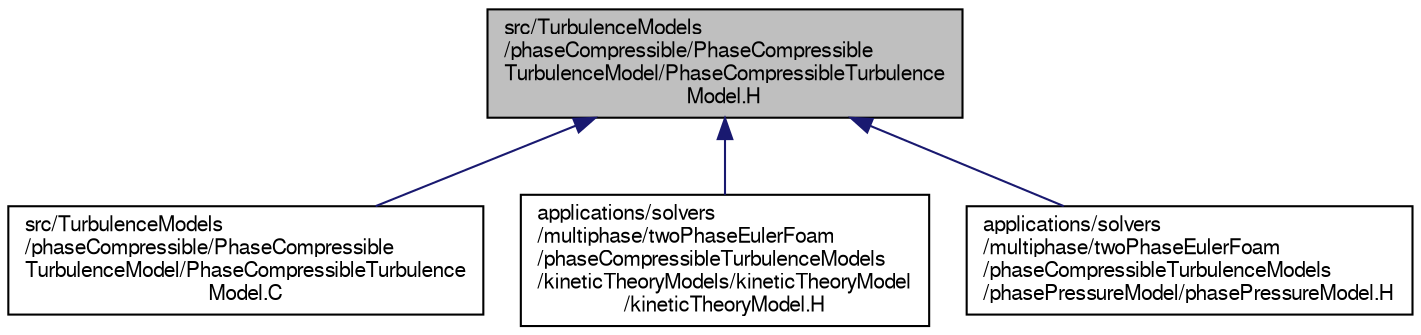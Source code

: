 digraph "src/TurbulenceModels/phaseCompressible/PhaseCompressibleTurbulenceModel/PhaseCompressibleTurbulenceModel.H"
{
  bgcolor="transparent";
  edge [fontname="FreeSans",fontsize="10",labelfontname="FreeSans",labelfontsize="10"];
  node [fontname="FreeSans",fontsize="10",shape=record];
  Node58 [label="src/TurbulenceModels\l/phaseCompressible/PhaseCompressible\lTurbulenceModel/PhaseCompressibleTurbulence\lModel.H",height=0.2,width=0.4,color="black", fillcolor="grey75", style="filled", fontcolor="black"];
  Node58 -> Node59 [dir="back",color="midnightblue",fontsize="10",style="solid",fontname="FreeSans"];
  Node59 [label="src/TurbulenceModels\l/phaseCompressible/PhaseCompressible\lTurbulenceModel/PhaseCompressibleTurbulence\lModel.C",height=0.2,width=0.4,color="black",URL="$a17735.html"];
  Node58 -> Node60 [dir="back",color="midnightblue",fontsize="10",style="solid",fontname="FreeSans"];
  Node60 [label="applications/solvers\l/multiphase/twoPhaseEulerFoam\l/phaseCompressibleTurbulenceModels\l/kineticTheoryModels/kineticTheoryModel\l/kineticTheoryModel.H",height=0.2,width=0.4,color="black",URL="$a20891.html"];
  Node58 -> Node61 [dir="back",color="midnightblue",fontsize="10",style="solid",fontname="FreeSans"];
  Node61 [label="applications/solvers\l/multiphase/twoPhaseEulerFoam\l/phaseCompressibleTurbulenceModels\l/phasePressureModel/phasePressureModel.H",height=0.2,width=0.4,color="black",URL="$a20954.html"];
}
